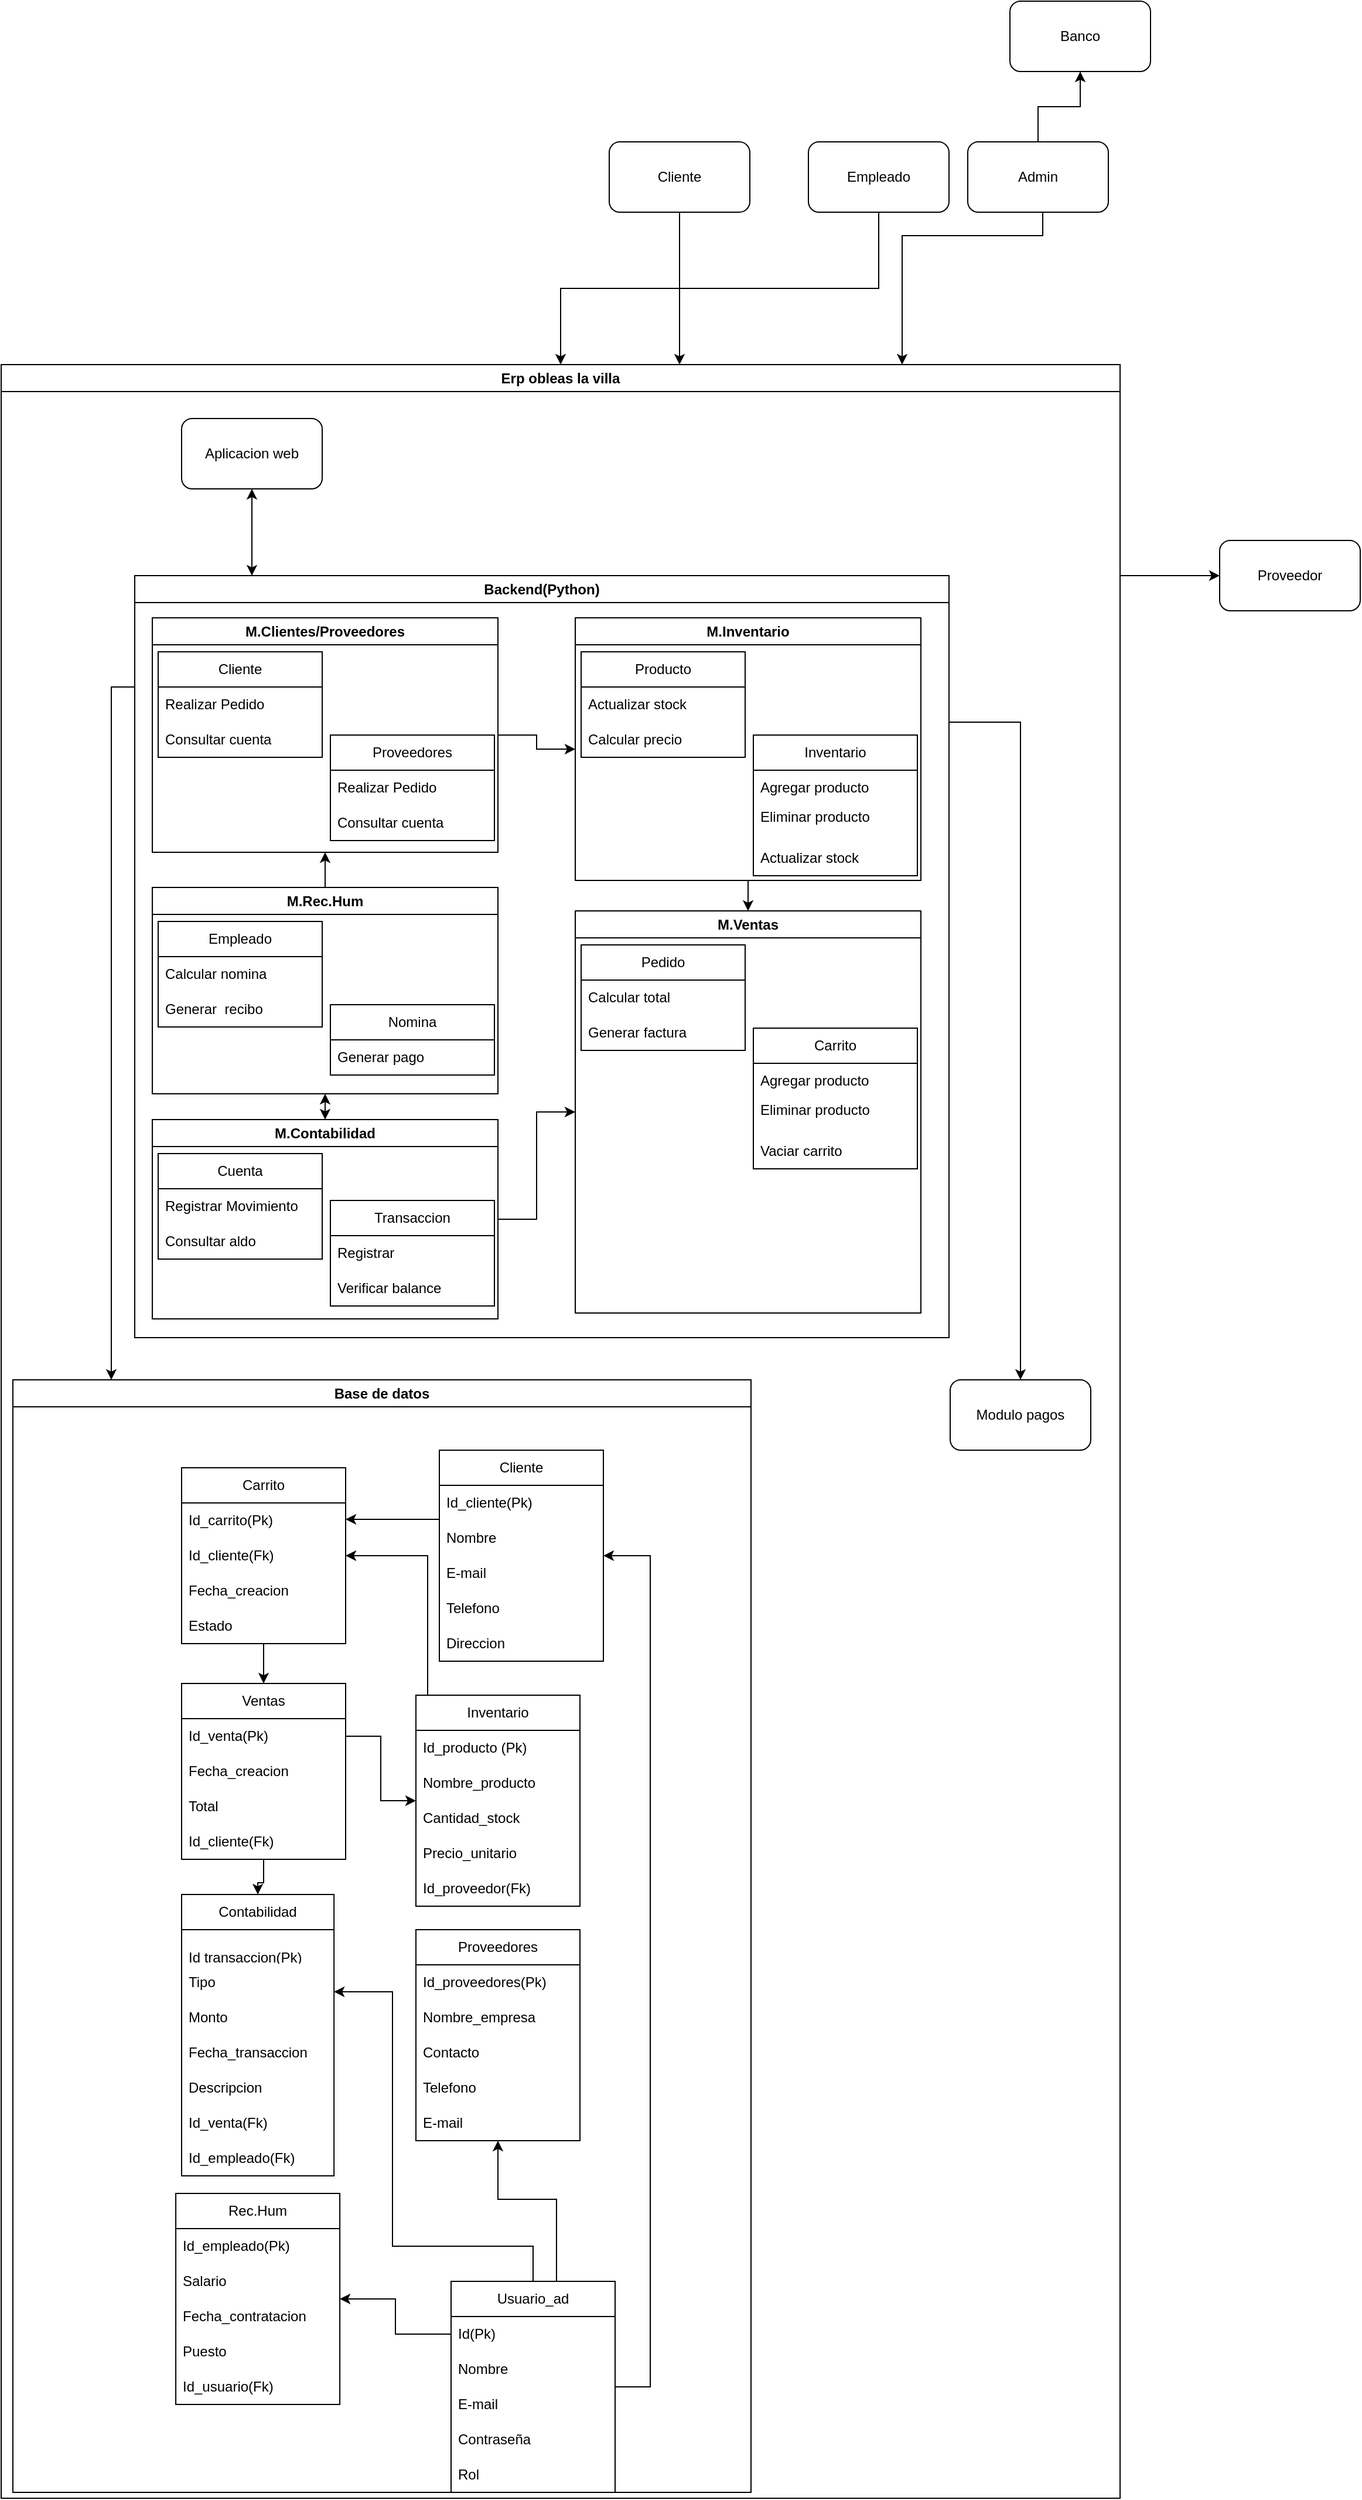 <mxfile version="26.0.9">
  <diagram name="Página-1" id="MR_P7u-ConASOP8k5yEv">
    <mxGraphModel dx="712" dy="-349" grid="1" gridSize="10" guides="1" tooltips="1" connect="1" arrows="1" fold="1" page="1" pageScale="1" pageWidth="827" pageHeight="1169" math="0" shadow="0">
      <root>
        <mxCell id="0" />
        <mxCell id="1" parent="0" />
        <mxCell id="XATtBLkOOQJ8RwN_GcQq-1" style="edgeStyle=orthogonalEdgeStyle;rounded=0;orthogonalLoop=1;jettySize=auto;html=1;entryX=0.5;entryY=1;entryDx=0;entryDy=0;" parent="1" source="XATtBLkOOQJ8RwN_GcQq-3" target="XATtBLkOOQJ8RwN_GcQq-9" edge="1">
          <mxGeometry relative="1" as="geometry" />
        </mxCell>
        <mxCell id="XATtBLkOOQJ8RwN_GcQq-2" style="edgeStyle=orthogonalEdgeStyle;rounded=0;orthogonalLoop=1;jettySize=auto;html=1;" parent="1" source="XATtBLkOOQJ8RwN_GcQq-3" target="XATtBLkOOQJ8RwN_GcQq-11" edge="1">
          <mxGeometry relative="1" as="geometry">
            <Array as="points">
              <mxPoint x="1269" y="1590" />
              <mxPoint x="1149" y="1590" />
            </Array>
          </mxGeometry>
        </mxCell>
        <mxCell id="XATtBLkOOQJ8RwN_GcQq-3" value="Admin" style="whiteSpace=wrap;html=1;rounded=1;" parent="1" vertex="1">
          <mxGeometry x="1205" y="1510" width="120" height="60" as="geometry" />
        </mxCell>
        <mxCell id="XATtBLkOOQJ8RwN_GcQq-4" style="edgeStyle=orthogonalEdgeStyle;rounded=0;orthogonalLoop=1;jettySize=auto;html=1;" parent="1" source="XATtBLkOOQJ8RwN_GcQq-5" target="XATtBLkOOQJ8RwN_GcQq-11" edge="1">
          <mxGeometry relative="1" as="geometry" />
        </mxCell>
        <mxCell id="XATtBLkOOQJ8RwN_GcQq-5" value="Empleado" style="whiteSpace=wrap;html=1;rounded=1;" parent="1" vertex="1">
          <mxGeometry x="1069" y="1510" width="120" height="60" as="geometry" />
        </mxCell>
        <mxCell id="XATtBLkOOQJ8RwN_GcQq-6" style="edgeStyle=orthogonalEdgeStyle;rounded=0;orthogonalLoop=1;jettySize=auto;html=1;" parent="1" source="XATtBLkOOQJ8RwN_GcQq-7" target="XATtBLkOOQJ8RwN_GcQq-11" edge="1">
          <mxGeometry relative="1" as="geometry">
            <Array as="points">
              <mxPoint x="959" y="1630" />
              <mxPoint x="959" y="1630" />
            </Array>
          </mxGeometry>
        </mxCell>
        <mxCell id="XATtBLkOOQJ8RwN_GcQq-7" value="Cliente" style="rounded=1;whiteSpace=wrap;html=1;" parent="1" vertex="1">
          <mxGeometry x="899" y="1510" width="120" height="60" as="geometry" />
        </mxCell>
        <mxCell id="XATtBLkOOQJ8RwN_GcQq-8" value="Proveedor" style="rounded=1;whiteSpace=wrap;html=1;" parent="1" vertex="1">
          <mxGeometry x="1420" y="1850" width="120" height="60" as="geometry" />
        </mxCell>
        <mxCell id="XATtBLkOOQJ8RwN_GcQq-9" value="Banco" style="rounded=1;whiteSpace=wrap;html=1;" parent="1" vertex="1">
          <mxGeometry x="1241" y="1390" width="120" height="60" as="geometry" />
        </mxCell>
        <mxCell id="XATtBLkOOQJ8RwN_GcQq-10" style="edgeStyle=orthogonalEdgeStyle;rounded=0;orthogonalLoop=1;jettySize=auto;html=1;" parent="1" source="XATtBLkOOQJ8RwN_GcQq-11" target="XATtBLkOOQJ8RwN_GcQq-8" edge="1">
          <mxGeometry relative="1" as="geometry">
            <Array as="points">
              <mxPoint x="1385" y="1880" />
            </Array>
          </mxGeometry>
        </mxCell>
        <mxCell id="XATtBLkOOQJ8RwN_GcQq-11" value="Erp obleas la villa" style="swimlane;whiteSpace=wrap;html=1;" parent="1" vertex="1">
          <mxGeometry x="380" y="1700" width="955" height="1820" as="geometry" />
        </mxCell>
        <mxCell id="XATtBLkOOQJ8RwN_GcQq-12" value="Aplicacion web" style="rounded=1;whiteSpace=wrap;html=1;" parent="XATtBLkOOQJ8RwN_GcQq-11" vertex="1">
          <mxGeometry x="154" y="46" width="120" height="60" as="geometry" />
        </mxCell>
        <mxCell id="XATtBLkOOQJ8RwN_GcQq-13" style="edgeStyle=orthogonalEdgeStyle;rounded=0;orthogonalLoop=1;jettySize=auto;html=1;" parent="XATtBLkOOQJ8RwN_GcQq-11" source="XATtBLkOOQJ8RwN_GcQq-19" target="XATtBLkOOQJ8RwN_GcQq-31" edge="1">
          <mxGeometry relative="1" as="geometry">
            <Array as="points">
              <mxPoint x="94" y="275" />
            </Array>
            <mxPoint x="184" y="240" as="sourcePoint" />
            <mxPoint x="94" y="466" as="targetPoint" />
          </mxGeometry>
        </mxCell>
        <mxCell id="XATtBLkOOQJ8RwN_GcQq-14" style="edgeStyle=orthogonalEdgeStyle;rounded=0;orthogonalLoop=1;jettySize=auto;html=1;" parent="XATtBLkOOQJ8RwN_GcQq-11" source="XATtBLkOOQJ8RwN_GcQq-19" target="XATtBLkOOQJ8RwN_GcQq-17" edge="1">
          <mxGeometry relative="1" as="geometry">
            <Array as="points">
              <mxPoint x="870" y="305" />
            </Array>
            <mxPoint x="244" y="240" as="sourcePoint" />
          </mxGeometry>
        </mxCell>
        <mxCell id="XATtBLkOOQJ8RwN_GcQq-17" value="Modulo pagos" style="rounded=1;whiteSpace=wrap;html=1;" parent="XATtBLkOOQJ8RwN_GcQq-11" vertex="1">
          <mxGeometry x="810" y="866" width="120" height="60" as="geometry" />
        </mxCell>
        <mxCell id="XATtBLkOOQJ8RwN_GcQq-18" value="" style="endArrow=classic;startArrow=classic;html=1;rounded=0;" parent="XATtBLkOOQJ8RwN_GcQq-11" target="XATtBLkOOQJ8RwN_GcQq-12" edge="1">
          <mxGeometry width="50" height="50" relative="1" as="geometry">
            <mxPoint x="214" y="180" as="sourcePoint" />
            <mxPoint x="134" y="150" as="targetPoint" />
          </mxGeometry>
        </mxCell>
        <mxCell id="XATtBLkOOQJ8RwN_GcQq-19" value="Backend(Python)" style="swimlane;whiteSpace=wrap;html=1;" parent="XATtBLkOOQJ8RwN_GcQq-11" vertex="1">
          <mxGeometry x="114" y="180" width="695" height="650" as="geometry" />
        </mxCell>
        <mxCell id="XATtBLkOOQJ8RwN_GcQq-25" style="edgeStyle=orthogonalEdgeStyle;rounded=0;orthogonalLoop=1;jettySize=auto;html=1;" parent="XATtBLkOOQJ8RwN_GcQq-19" source="dtPpRV4Jnt0ozPOiWmLM-10" target="dtPpRV4Jnt0ozPOiWmLM-18" edge="1">
          <mxGeometry relative="1" as="geometry">
            <mxPoint x="595" y="366" as="targetPoint" />
            <mxPoint x="595" y="96.0" as="sourcePoint" />
          </mxGeometry>
        </mxCell>
        <mxCell id="XATtBLkOOQJ8RwN_GcQq-28" style="edgeStyle=orthogonalEdgeStyle;rounded=0;orthogonalLoop=1;jettySize=auto;html=1;" parent="XATtBLkOOQJ8RwN_GcQq-19" source="dtPpRV4Jnt0ozPOiWmLM-2" target="dtPpRV4Jnt0ozPOiWmLM-10" edge="1">
          <mxGeometry relative="1" as="geometry">
            <mxPoint x="165" y="66" as="sourcePoint" />
            <mxPoint x="535" y="66.0" as="targetPoint" />
            <Array as="points" />
          </mxGeometry>
        </mxCell>
        <mxCell id="XATtBLkOOQJ8RwN_GcQq-27" style="edgeStyle=orthogonalEdgeStyle;rounded=0;orthogonalLoop=1;jettySize=auto;html=1;" parent="XATtBLkOOQJ8RwN_GcQq-19" source="dtPpRV4Jnt0ozPOiWmLM-34" target="dtPpRV4Jnt0ozPOiWmLM-18" edge="1">
          <mxGeometry relative="1" as="geometry">
            <Array as="points" />
            <mxPoint x="201" y="496" as="sourcePoint" />
            <mxPoint x="535" y="396" as="targetPoint" />
          </mxGeometry>
        </mxCell>
        <mxCell id="XATtBLkOOQJ8RwN_GcQq-29" value="" style="endArrow=classic;html=1;rounded=0;" parent="XATtBLkOOQJ8RwN_GcQq-19" source="dtPpRV4Jnt0ozPOiWmLM-26" target="dtPpRV4Jnt0ozPOiWmLM-2" edge="1">
          <mxGeometry width="50" height="50" relative="1" as="geometry">
            <mxPoint x="45" y="396" as="sourcePoint" />
            <mxPoint x="185" y="56" as="targetPoint" />
          </mxGeometry>
        </mxCell>
        <mxCell id="XATtBLkOOQJ8RwN_GcQq-30" value="" style="endArrow=classic;startArrow=classic;html=1;rounded=0;" parent="XATtBLkOOQJ8RwN_GcQq-19" source="dtPpRV4Jnt0ozPOiWmLM-26" target="dtPpRV4Jnt0ozPOiWmLM-34" edge="1">
          <mxGeometry width="50" height="50" relative="1" as="geometry">
            <mxPoint x="105" y="396" as="sourcePoint" />
            <mxPoint x="163.305" y="478" as="targetPoint" />
          </mxGeometry>
        </mxCell>
        <mxCell id="dtPpRV4Jnt0ozPOiWmLM-2" value="M.Clientes/Proveedores" style="swimlane;whiteSpace=wrap;html=1;" parent="XATtBLkOOQJ8RwN_GcQq-19" vertex="1">
          <mxGeometry x="15" y="36" width="295" height="200" as="geometry" />
        </mxCell>
        <mxCell id="dtPpRV4Jnt0ozPOiWmLM-3" value="Cliente" style="swimlane;fontStyle=0;childLayout=stackLayout;horizontal=1;startSize=30;horizontalStack=0;resizeParent=1;resizeParentMax=0;resizeLast=0;collapsible=1;marginBottom=0;whiteSpace=wrap;html=1;" parent="dtPpRV4Jnt0ozPOiWmLM-2" vertex="1">
          <mxGeometry x="5" y="29" width="140" height="90" as="geometry" />
        </mxCell>
        <mxCell id="dtPpRV4Jnt0ozPOiWmLM-5" value="Realizar Pedido" style="text;strokeColor=none;fillColor=none;align=left;verticalAlign=middle;spacingLeft=4;spacingRight=4;overflow=hidden;points=[[0,0.5],[1,0.5]];portConstraint=eastwest;rotatable=0;whiteSpace=wrap;html=1;" parent="dtPpRV4Jnt0ozPOiWmLM-3" vertex="1">
          <mxGeometry y="30" width="140" height="30" as="geometry" />
        </mxCell>
        <mxCell id="dtPpRV4Jnt0ozPOiWmLM-6" value="Consultar cuenta" style="text;strokeColor=none;fillColor=none;align=left;verticalAlign=middle;spacingLeft=4;spacingRight=4;overflow=hidden;points=[[0,0.5],[1,0.5]];portConstraint=eastwest;rotatable=0;whiteSpace=wrap;html=1;" parent="dtPpRV4Jnt0ozPOiWmLM-3" vertex="1">
          <mxGeometry y="60" width="140" height="30" as="geometry" />
        </mxCell>
        <mxCell id="dtPpRV4Jnt0ozPOiWmLM-7" value="Proveedores" style="swimlane;fontStyle=0;childLayout=stackLayout;horizontal=1;startSize=30;horizontalStack=0;resizeParent=1;resizeParentMax=0;resizeLast=0;collapsible=1;marginBottom=0;whiteSpace=wrap;html=1;" parent="dtPpRV4Jnt0ozPOiWmLM-2" vertex="1">
          <mxGeometry x="152" y="100" width="140" height="90" as="geometry" />
        </mxCell>
        <mxCell id="dtPpRV4Jnt0ozPOiWmLM-8" value="Realizar Pedido" style="text;strokeColor=none;fillColor=none;align=left;verticalAlign=middle;spacingLeft=4;spacingRight=4;overflow=hidden;points=[[0,0.5],[1,0.5]];portConstraint=eastwest;rotatable=0;whiteSpace=wrap;html=1;" parent="dtPpRV4Jnt0ozPOiWmLM-7" vertex="1">
          <mxGeometry y="30" width="140" height="30" as="geometry" />
        </mxCell>
        <mxCell id="dtPpRV4Jnt0ozPOiWmLM-9" value="Consultar cuenta" style="text;strokeColor=none;fillColor=none;align=left;verticalAlign=middle;spacingLeft=4;spacingRight=4;overflow=hidden;points=[[0,0.5],[1,0.5]];portConstraint=eastwest;rotatable=0;whiteSpace=wrap;html=1;" parent="dtPpRV4Jnt0ozPOiWmLM-7" vertex="1">
          <mxGeometry y="60" width="140" height="30" as="geometry" />
        </mxCell>
        <mxCell id="dtPpRV4Jnt0ozPOiWmLM-10" value="M.Inventario" style="swimlane;whiteSpace=wrap;html=1;" parent="XATtBLkOOQJ8RwN_GcQq-19" vertex="1">
          <mxGeometry x="376" y="36" width="295" height="224" as="geometry" />
        </mxCell>
        <mxCell id="dtPpRV4Jnt0ozPOiWmLM-11" value="Producto" style="swimlane;fontStyle=0;childLayout=stackLayout;horizontal=1;startSize=30;horizontalStack=0;resizeParent=1;resizeParentMax=0;resizeLast=0;collapsible=1;marginBottom=0;whiteSpace=wrap;html=1;" parent="dtPpRV4Jnt0ozPOiWmLM-10" vertex="1">
          <mxGeometry x="5" y="29" width="140" height="90" as="geometry" />
        </mxCell>
        <mxCell id="dtPpRV4Jnt0ozPOiWmLM-12" value="Actualizar stock" style="text;strokeColor=none;fillColor=none;align=left;verticalAlign=middle;spacingLeft=4;spacingRight=4;overflow=hidden;points=[[0,0.5],[1,0.5]];portConstraint=eastwest;rotatable=0;whiteSpace=wrap;html=1;" parent="dtPpRV4Jnt0ozPOiWmLM-11" vertex="1">
          <mxGeometry y="30" width="140" height="30" as="geometry" />
        </mxCell>
        <mxCell id="dtPpRV4Jnt0ozPOiWmLM-13" value="Calcular precio" style="text;strokeColor=none;fillColor=none;align=left;verticalAlign=middle;spacingLeft=4;spacingRight=4;overflow=hidden;points=[[0,0.5],[1,0.5]];portConstraint=eastwest;rotatable=0;whiteSpace=wrap;html=1;" parent="dtPpRV4Jnt0ozPOiWmLM-11" vertex="1">
          <mxGeometry y="60" width="140" height="30" as="geometry" />
        </mxCell>
        <mxCell id="dtPpRV4Jnt0ozPOiWmLM-14" value="Inventario" style="swimlane;fontStyle=0;childLayout=stackLayout;horizontal=1;startSize=30;horizontalStack=0;resizeParent=1;resizeParentMax=0;resizeLast=0;collapsible=1;marginBottom=0;whiteSpace=wrap;html=1;" parent="dtPpRV4Jnt0ozPOiWmLM-10" vertex="1">
          <mxGeometry x="152" y="100" width="140" height="120" as="geometry" />
        </mxCell>
        <mxCell id="dtPpRV4Jnt0ozPOiWmLM-15" value="Agregar producto" style="text;strokeColor=none;fillColor=none;align=left;verticalAlign=middle;spacingLeft=4;spacingRight=4;overflow=hidden;points=[[0,0.5],[1,0.5]];portConstraint=eastwest;rotatable=0;whiteSpace=wrap;html=1;" parent="dtPpRV4Jnt0ozPOiWmLM-14" vertex="1">
          <mxGeometry y="30" width="140" height="30" as="geometry" />
        </mxCell>
        <mxCell id="dtPpRV4Jnt0ozPOiWmLM-16" value="Eliminar producto&lt;div&gt;&lt;br&gt;&lt;/div&gt;" style="text;strokeColor=none;fillColor=none;align=left;verticalAlign=middle;spacingLeft=4;spacingRight=4;overflow=hidden;points=[[0,0.5],[1,0.5]];portConstraint=eastwest;rotatable=0;whiteSpace=wrap;html=1;" parent="dtPpRV4Jnt0ozPOiWmLM-14" vertex="1">
          <mxGeometry y="60" width="140" height="30" as="geometry" />
        </mxCell>
        <mxCell id="dtPpRV4Jnt0ozPOiWmLM-17" value="&lt;div&gt;Actualizar stock&lt;/div&gt;" style="text;strokeColor=none;fillColor=none;align=left;verticalAlign=middle;spacingLeft=4;spacingRight=4;overflow=hidden;points=[[0,0.5],[1,0.5]];portConstraint=eastwest;rotatable=0;whiteSpace=wrap;html=1;" parent="dtPpRV4Jnt0ozPOiWmLM-14" vertex="1">
          <mxGeometry y="90" width="140" height="30" as="geometry" />
        </mxCell>
        <mxCell id="dtPpRV4Jnt0ozPOiWmLM-18" value="M.Ventas" style="swimlane;whiteSpace=wrap;html=1;" parent="XATtBLkOOQJ8RwN_GcQq-19" vertex="1">
          <mxGeometry x="376" y="286" width="295" height="343" as="geometry" />
        </mxCell>
        <mxCell id="dtPpRV4Jnt0ozPOiWmLM-19" value="Pedido" style="swimlane;fontStyle=0;childLayout=stackLayout;horizontal=1;startSize=30;horizontalStack=0;resizeParent=1;resizeParentMax=0;resizeLast=0;collapsible=1;marginBottom=0;whiteSpace=wrap;html=1;" parent="dtPpRV4Jnt0ozPOiWmLM-18" vertex="1">
          <mxGeometry x="5" y="29" width="140" height="90" as="geometry" />
        </mxCell>
        <mxCell id="dtPpRV4Jnt0ozPOiWmLM-20" value="Calcular total" style="text;strokeColor=none;fillColor=none;align=left;verticalAlign=middle;spacingLeft=4;spacingRight=4;overflow=hidden;points=[[0,0.5],[1,0.5]];portConstraint=eastwest;rotatable=0;whiteSpace=wrap;html=1;" parent="dtPpRV4Jnt0ozPOiWmLM-19" vertex="1">
          <mxGeometry y="30" width="140" height="30" as="geometry" />
        </mxCell>
        <mxCell id="dtPpRV4Jnt0ozPOiWmLM-21" value="Generar factura" style="text;strokeColor=none;fillColor=none;align=left;verticalAlign=middle;spacingLeft=4;spacingRight=4;overflow=hidden;points=[[0,0.5],[1,0.5]];portConstraint=eastwest;rotatable=0;whiteSpace=wrap;html=1;" parent="dtPpRV4Jnt0ozPOiWmLM-19" vertex="1">
          <mxGeometry y="60" width="140" height="30" as="geometry" />
        </mxCell>
        <mxCell id="dtPpRV4Jnt0ozPOiWmLM-22" value="Carrito" style="swimlane;fontStyle=0;childLayout=stackLayout;horizontal=1;startSize=30;horizontalStack=0;resizeParent=1;resizeParentMax=0;resizeLast=0;collapsible=1;marginBottom=0;whiteSpace=wrap;html=1;" parent="dtPpRV4Jnt0ozPOiWmLM-18" vertex="1">
          <mxGeometry x="152" y="100" width="140" height="120" as="geometry" />
        </mxCell>
        <mxCell id="dtPpRV4Jnt0ozPOiWmLM-23" value="Agregar producto" style="text;strokeColor=none;fillColor=none;align=left;verticalAlign=middle;spacingLeft=4;spacingRight=4;overflow=hidden;points=[[0,0.5],[1,0.5]];portConstraint=eastwest;rotatable=0;whiteSpace=wrap;html=1;" parent="dtPpRV4Jnt0ozPOiWmLM-22" vertex="1">
          <mxGeometry y="30" width="140" height="30" as="geometry" />
        </mxCell>
        <mxCell id="dtPpRV4Jnt0ozPOiWmLM-24" value="Eliminar producto&lt;div&gt;&lt;br&gt;&lt;/div&gt;" style="text;strokeColor=none;fillColor=none;align=left;verticalAlign=middle;spacingLeft=4;spacingRight=4;overflow=hidden;points=[[0,0.5],[1,0.5]];portConstraint=eastwest;rotatable=0;whiteSpace=wrap;html=1;" parent="dtPpRV4Jnt0ozPOiWmLM-22" vertex="1">
          <mxGeometry y="60" width="140" height="30" as="geometry" />
        </mxCell>
        <mxCell id="dtPpRV4Jnt0ozPOiWmLM-25" value="Vaciar carrito" style="text;strokeColor=none;fillColor=none;align=left;verticalAlign=middle;spacingLeft=4;spacingRight=4;overflow=hidden;points=[[0,0.5],[1,0.5]];portConstraint=eastwest;rotatable=0;whiteSpace=wrap;html=1;" parent="dtPpRV4Jnt0ozPOiWmLM-22" vertex="1">
          <mxGeometry y="90" width="140" height="30" as="geometry" />
        </mxCell>
        <mxCell id="dtPpRV4Jnt0ozPOiWmLM-26" value="M.Rec.Hum" style="swimlane;whiteSpace=wrap;html=1;" parent="XATtBLkOOQJ8RwN_GcQq-19" vertex="1">
          <mxGeometry x="15" y="266" width="295" height="176" as="geometry" />
        </mxCell>
        <mxCell id="dtPpRV4Jnt0ozPOiWmLM-27" value="Empleado" style="swimlane;fontStyle=0;childLayout=stackLayout;horizontal=1;startSize=30;horizontalStack=0;resizeParent=1;resizeParentMax=0;resizeLast=0;collapsible=1;marginBottom=0;whiteSpace=wrap;html=1;" parent="dtPpRV4Jnt0ozPOiWmLM-26" vertex="1">
          <mxGeometry x="5" y="29" width="140" height="90" as="geometry" />
        </mxCell>
        <mxCell id="dtPpRV4Jnt0ozPOiWmLM-28" value="Calcular nomina" style="text;strokeColor=none;fillColor=none;align=left;verticalAlign=middle;spacingLeft=4;spacingRight=4;overflow=hidden;points=[[0,0.5],[1,0.5]];portConstraint=eastwest;rotatable=0;whiteSpace=wrap;html=1;" parent="dtPpRV4Jnt0ozPOiWmLM-27" vertex="1">
          <mxGeometry y="30" width="140" height="30" as="geometry" />
        </mxCell>
        <mxCell id="dtPpRV4Jnt0ozPOiWmLM-29" value="Generar&amp;nbsp; recibo" style="text;strokeColor=none;fillColor=none;align=left;verticalAlign=middle;spacingLeft=4;spacingRight=4;overflow=hidden;points=[[0,0.5],[1,0.5]];portConstraint=eastwest;rotatable=0;whiteSpace=wrap;html=1;" parent="dtPpRV4Jnt0ozPOiWmLM-27" vertex="1">
          <mxGeometry y="60" width="140" height="30" as="geometry" />
        </mxCell>
        <mxCell id="dtPpRV4Jnt0ozPOiWmLM-30" value="Nomina" style="swimlane;fontStyle=0;childLayout=stackLayout;horizontal=1;startSize=30;horizontalStack=0;resizeParent=1;resizeParentMax=0;resizeLast=0;collapsible=1;marginBottom=0;whiteSpace=wrap;html=1;" parent="dtPpRV4Jnt0ozPOiWmLM-26" vertex="1">
          <mxGeometry x="152" y="100" width="140" height="60" as="geometry" />
        </mxCell>
        <mxCell id="dtPpRV4Jnt0ozPOiWmLM-31" value="Generar pago" style="text;strokeColor=none;fillColor=none;align=left;verticalAlign=middle;spacingLeft=4;spacingRight=4;overflow=hidden;points=[[0,0.5],[1,0.5]];portConstraint=eastwest;rotatable=0;whiteSpace=wrap;html=1;" parent="dtPpRV4Jnt0ozPOiWmLM-30" vertex="1">
          <mxGeometry y="30" width="140" height="30" as="geometry" />
        </mxCell>
        <mxCell id="dtPpRV4Jnt0ozPOiWmLM-34" value="M.Contabilidad" style="swimlane;whiteSpace=wrap;html=1;" parent="XATtBLkOOQJ8RwN_GcQq-19" vertex="1">
          <mxGeometry x="15" y="464" width="295" height="170" as="geometry" />
        </mxCell>
        <mxCell id="dtPpRV4Jnt0ozPOiWmLM-35" value="Cuenta" style="swimlane;fontStyle=0;childLayout=stackLayout;horizontal=1;startSize=30;horizontalStack=0;resizeParent=1;resizeParentMax=0;resizeLast=0;collapsible=1;marginBottom=0;whiteSpace=wrap;html=1;" parent="dtPpRV4Jnt0ozPOiWmLM-34" vertex="1">
          <mxGeometry x="5" y="29" width="140" height="90" as="geometry" />
        </mxCell>
        <mxCell id="dtPpRV4Jnt0ozPOiWmLM-36" value="Registrar Movimiento" style="text;strokeColor=none;fillColor=none;align=left;verticalAlign=middle;spacingLeft=4;spacingRight=4;overflow=hidden;points=[[0,0.5],[1,0.5]];portConstraint=eastwest;rotatable=0;whiteSpace=wrap;html=1;" parent="dtPpRV4Jnt0ozPOiWmLM-35" vertex="1">
          <mxGeometry y="30" width="140" height="30" as="geometry" />
        </mxCell>
        <mxCell id="dtPpRV4Jnt0ozPOiWmLM-37" value="Consultar aldo" style="text;strokeColor=none;fillColor=none;align=left;verticalAlign=middle;spacingLeft=4;spacingRight=4;overflow=hidden;points=[[0,0.5],[1,0.5]];portConstraint=eastwest;rotatable=0;whiteSpace=wrap;html=1;" parent="dtPpRV4Jnt0ozPOiWmLM-35" vertex="1">
          <mxGeometry y="60" width="140" height="30" as="geometry" />
        </mxCell>
        <mxCell id="dtPpRV4Jnt0ozPOiWmLM-38" value="Transaccion" style="swimlane;fontStyle=0;childLayout=stackLayout;horizontal=1;startSize=30;horizontalStack=0;resizeParent=1;resizeParentMax=0;resizeLast=0;collapsible=1;marginBottom=0;whiteSpace=wrap;html=1;" parent="dtPpRV4Jnt0ozPOiWmLM-34" vertex="1">
          <mxGeometry x="152" y="69" width="140" height="90" as="geometry" />
        </mxCell>
        <mxCell id="dtPpRV4Jnt0ozPOiWmLM-39" value="Registrar" style="text;strokeColor=none;fillColor=none;align=left;verticalAlign=middle;spacingLeft=4;spacingRight=4;overflow=hidden;points=[[0,0.5],[1,0.5]];portConstraint=eastwest;rotatable=0;whiteSpace=wrap;html=1;" parent="dtPpRV4Jnt0ozPOiWmLM-38" vertex="1">
          <mxGeometry y="30" width="140" height="30" as="geometry" />
        </mxCell>
        <mxCell id="dtPpRV4Jnt0ozPOiWmLM-40" value="&lt;div&gt;Verificar balance&lt;/div&gt;" style="text;strokeColor=none;fillColor=none;align=left;verticalAlign=middle;spacingLeft=4;spacingRight=4;overflow=hidden;points=[[0,0.5],[1,0.5]];portConstraint=eastwest;rotatable=0;whiteSpace=wrap;html=1;" parent="dtPpRV4Jnt0ozPOiWmLM-38" vertex="1">
          <mxGeometry y="60" width="140" height="30" as="geometry" />
        </mxCell>
        <mxCell id="XATtBLkOOQJ8RwN_GcQq-31" value="Base de datos" style="swimlane;whiteSpace=wrap;html=1;" parent="XATtBLkOOQJ8RwN_GcQq-11" vertex="1">
          <mxGeometry x="10" y="866" width="630" height="949" as="geometry" />
        </mxCell>
        <mxCell id="dtPpRV4Jnt0ozPOiWmLM-100" style="edgeStyle=orthogonalEdgeStyle;rounded=0;orthogonalLoop=1;jettySize=auto;html=1;" parent="XATtBLkOOQJ8RwN_GcQq-31" source="dtPpRV4Jnt0ozPOiWmLM-101" target="dtPpRV4Jnt0ozPOiWmLM-114" edge="1">
          <mxGeometry relative="1" as="geometry" />
        </mxCell>
        <mxCell id="dtPpRV4Jnt0ozPOiWmLM-101" value="Carrito" style="swimlane;fontStyle=0;childLayout=stackLayout;horizontal=1;startSize=30;horizontalStack=0;resizeParent=1;resizeParentMax=0;resizeLast=0;collapsible=1;marginBottom=0;whiteSpace=wrap;html=1;" parent="XATtBLkOOQJ8RwN_GcQq-31" vertex="1">
          <mxGeometry x="144" y="75" width="140" height="150" as="geometry" />
        </mxCell>
        <mxCell id="dtPpRV4Jnt0ozPOiWmLM-102" value="Id_carrito(Pk)" style="text;strokeColor=none;fillColor=none;align=left;verticalAlign=middle;spacingLeft=4;spacingRight=4;overflow=hidden;points=[[0,0.5],[1,0.5]];portConstraint=eastwest;rotatable=0;whiteSpace=wrap;html=1;" parent="dtPpRV4Jnt0ozPOiWmLM-101" vertex="1">
          <mxGeometry y="30" width="140" height="30" as="geometry" />
        </mxCell>
        <mxCell id="dtPpRV4Jnt0ozPOiWmLM-103" value="Id_cliente(Fk)" style="text;strokeColor=none;fillColor=none;align=left;verticalAlign=middle;spacingLeft=4;spacingRight=4;overflow=hidden;points=[[0,0.5],[1,0.5]];portConstraint=eastwest;rotatable=0;whiteSpace=wrap;html=1;" parent="dtPpRV4Jnt0ozPOiWmLM-101" vertex="1">
          <mxGeometry y="60" width="140" height="30" as="geometry" />
        </mxCell>
        <mxCell id="dtPpRV4Jnt0ozPOiWmLM-104" value="Fecha_creacion" style="text;strokeColor=none;fillColor=none;align=left;verticalAlign=middle;spacingLeft=4;spacingRight=4;overflow=hidden;points=[[0,0.5],[1,0.5]];portConstraint=eastwest;rotatable=0;whiteSpace=wrap;html=1;" parent="dtPpRV4Jnt0ozPOiWmLM-101" vertex="1">
          <mxGeometry y="90" width="140" height="30" as="geometry" />
        </mxCell>
        <mxCell id="dtPpRV4Jnt0ozPOiWmLM-105" value="Estado" style="text;strokeColor=none;fillColor=none;align=left;verticalAlign=middle;spacingLeft=4;spacingRight=4;overflow=hidden;points=[[0,0.5],[1,0.5]];portConstraint=eastwest;rotatable=0;whiteSpace=wrap;html=1;" parent="dtPpRV4Jnt0ozPOiWmLM-101" vertex="1">
          <mxGeometry y="120" width="140" height="30" as="geometry" />
        </mxCell>
        <mxCell id="dtPpRV4Jnt0ozPOiWmLM-106" style="edgeStyle=orthogonalEdgeStyle;rounded=0;orthogonalLoop=1;jettySize=auto;html=1;" parent="XATtBLkOOQJ8RwN_GcQq-31" source="dtPpRV4Jnt0ozPOiWmLM-107" target="dtPpRV4Jnt0ozPOiWmLM-101" edge="1">
          <mxGeometry relative="1" as="geometry">
            <Array as="points">
              <mxPoint x="324" y="119" />
              <mxPoint x="324" y="119" />
            </Array>
          </mxGeometry>
        </mxCell>
        <mxCell id="dtPpRV4Jnt0ozPOiWmLM-107" value="Cliente" style="swimlane;fontStyle=0;childLayout=stackLayout;horizontal=1;startSize=30;horizontalStack=0;resizeParent=1;resizeParentMax=0;resizeLast=0;collapsible=1;marginBottom=0;whiteSpace=wrap;html=1;" parent="XATtBLkOOQJ8RwN_GcQq-31" vertex="1">
          <mxGeometry x="364" y="60" width="140" height="180" as="geometry" />
        </mxCell>
        <mxCell id="dtPpRV4Jnt0ozPOiWmLM-108" value="Id_cliente(Pk)" style="text;strokeColor=none;fillColor=none;align=left;verticalAlign=middle;spacingLeft=4;spacingRight=4;overflow=hidden;points=[[0,0.5],[1,0.5]];portConstraint=eastwest;rotatable=0;whiteSpace=wrap;html=1;" parent="dtPpRV4Jnt0ozPOiWmLM-107" vertex="1">
          <mxGeometry y="30" width="140" height="30" as="geometry" />
        </mxCell>
        <mxCell id="dtPpRV4Jnt0ozPOiWmLM-109" value="Nombre" style="text;strokeColor=none;fillColor=none;align=left;verticalAlign=middle;spacingLeft=4;spacingRight=4;overflow=hidden;points=[[0,0.5],[1,0.5]];portConstraint=eastwest;rotatable=0;whiteSpace=wrap;html=1;" parent="dtPpRV4Jnt0ozPOiWmLM-107" vertex="1">
          <mxGeometry y="60" width="140" height="30" as="geometry" />
        </mxCell>
        <mxCell id="dtPpRV4Jnt0ozPOiWmLM-110" value="E-mail" style="text;strokeColor=none;fillColor=none;align=left;verticalAlign=middle;spacingLeft=4;spacingRight=4;overflow=hidden;points=[[0,0.5],[1,0.5]];portConstraint=eastwest;rotatable=0;whiteSpace=wrap;html=1;" parent="dtPpRV4Jnt0ozPOiWmLM-107" vertex="1">
          <mxGeometry y="90" width="140" height="30" as="geometry" />
        </mxCell>
        <mxCell id="dtPpRV4Jnt0ozPOiWmLM-111" value="Telefono" style="text;strokeColor=none;fillColor=none;align=left;verticalAlign=middle;spacingLeft=4;spacingRight=4;overflow=hidden;points=[[0,0.5],[1,0.5]];portConstraint=eastwest;rotatable=0;whiteSpace=wrap;html=1;" parent="dtPpRV4Jnt0ozPOiWmLM-107" vertex="1">
          <mxGeometry y="120" width="140" height="30" as="geometry" />
        </mxCell>
        <mxCell id="dtPpRV4Jnt0ozPOiWmLM-112" value="Direccion" style="text;strokeColor=none;fillColor=none;align=left;verticalAlign=middle;spacingLeft=4;spacingRight=4;overflow=hidden;points=[[0,0.5],[1,0.5]];portConstraint=eastwest;rotatable=0;whiteSpace=wrap;html=1;" parent="dtPpRV4Jnt0ozPOiWmLM-107" vertex="1">
          <mxGeometry y="150" width="140" height="30" as="geometry" />
        </mxCell>
        <mxCell id="dtPpRV4Jnt0ozPOiWmLM-113" style="edgeStyle=orthogonalEdgeStyle;rounded=0;orthogonalLoop=1;jettySize=auto;html=1;" parent="XATtBLkOOQJ8RwN_GcQq-31" source="dtPpRV4Jnt0ozPOiWmLM-114" target="dtPpRV4Jnt0ozPOiWmLM-119" edge="1">
          <mxGeometry relative="1" as="geometry" />
        </mxCell>
        <mxCell id="dtPpRV4Jnt0ozPOiWmLM-114" value="Ventas" style="swimlane;fontStyle=0;childLayout=stackLayout;horizontal=1;startSize=30;horizontalStack=0;resizeParent=1;resizeParentMax=0;resizeLast=0;collapsible=1;marginBottom=0;whiteSpace=wrap;html=1;" parent="XATtBLkOOQJ8RwN_GcQq-31" vertex="1">
          <mxGeometry x="144" y="259" width="140" height="150" as="geometry" />
        </mxCell>
        <mxCell id="dtPpRV4Jnt0ozPOiWmLM-115" value="Id_venta(Pk)" style="text;strokeColor=none;fillColor=none;align=left;verticalAlign=middle;spacingLeft=4;spacingRight=4;overflow=hidden;points=[[0,0.5],[1,0.5]];portConstraint=eastwest;rotatable=0;whiteSpace=wrap;html=1;" parent="dtPpRV4Jnt0ozPOiWmLM-114" vertex="1">
          <mxGeometry y="30" width="140" height="30" as="geometry" />
        </mxCell>
        <mxCell id="dtPpRV4Jnt0ozPOiWmLM-116" value="Fecha_creacion" style="text;strokeColor=none;fillColor=none;align=left;verticalAlign=middle;spacingLeft=4;spacingRight=4;overflow=hidden;points=[[0,0.5],[1,0.5]];portConstraint=eastwest;rotatable=0;whiteSpace=wrap;html=1;" parent="dtPpRV4Jnt0ozPOiWmLM-114" vertex="1">
          <mxGeometry y="60" width="140" height="30" as="geometry" />
        </mxCell>
        <mxCell id="dtPpRV4Jnt0ozPOiWmLM-117" value="Total" style="text;strokeColor=none;fillColor=none;align=left;verticalAlign=middle;spacingLeft=4;spacingRight=4;overflow=hidden;points=[[0,0.5],[1,0.5]];portConstraint=eastwest;rotatable=0;whiteSpace=wrap;html=1;" parent="dtPpRV4Jnt0ozPOiWmLM-114" vertex="1">
          <mxGeometry y="90" width="140" height="30" as="geometry" />
        </mxCell>
        <mxCell id="dtPpRV4Jnt0ozPOiWmLM-118" value="Id_cliente(Fk)" style="text;strokeColor=none;fillColor=none;align=left;verticalAlign=middle;spacingLeft=4;spacingRight=4;overflow=hidden;points=[[0,0.5],[1,0.5]];portConstraint=eastwest;rotatable=0;whiteSpace=wrap;html=1;" parent="dtPpRV4Jnt0ozPOiWmLM-114" vertex="1">
          <mxGeometry y="120" width="140" height="30" as="geometry" />
        </mxCell>
        <mxCell id="dtPpRV4Jnt0ozPOiWmLM-119" value="Contabilidad" style="swimlane;fontStyle=0;childLayout=stackLayout;horizontal=1;startSize=30;horizontalStack=0;resizeParent=1;resizeParentMax=0;resizeLast=0;collapsible=1;marginBottom=0;whiteSpace=wrap;html=1;" parent="XATtBLkOOQJ8RwN_GcQq-31" vertex="1">
          <mxGeometry x="144" y="439" width="130.08" height="240" as="geometry" />
        </mxCell>
        <mxCell id="dtPpRV4Jnt0ozPOiWmLM-120" value="&lt;br&gt;Id transaccion(Pk)" style="text;strokeColor=none;fillColor=none;align=left;verticalAlign=middle;spacingLeft=4;spacingRight=4;overflow=hidden;points=[[0,0.5],[1,0.5]];portConstraint=eastwest;rotatable=0;whiteSpace=wrap;html=1;" parent="dtPpRV4Jnt0ozPOiWmLM-119" vertex="1">
          <mxGeometry y="30" width="130.08" height="30" as="geometry" />
        </mxCell>
        <mxCell id="dtPpRV4Jnt0ozPOiWmLM-121" value="Tipo" style="text;strokeColor=none;fillColor=none;align=left;verticalAlign=middle;spacingLeft=4;spacingRight=4;overflow=hidden;points=[[0,0.5],[1,0.5]];portConstraint=eastwest;rotatable=0;whiteSpace=wrap;html=1;" parent="dtPpRV4Jnt0ozPOiWmLM-119" vertex="1">
          <mxGeometry y="60" width="130.08" height="30" as="geometry" />
        </mxCell>
        <mxCell id="dtPpRV4Jnt0ozPOiWmLM-122" value="Monto" style="text;strokeColor=none;fillColor=none;align=left;verticalAlign=middle;spacingLeft=4;spacingRight=4;overflow=hidden;points=[[0,0.5],[1,0.5]];portConstraint=eastwest;rotatable=0;whiteSpace=wrap;html=1;" parent="dtPpRV4Jnt0ozPOiWmLM-119" vertex="1">
          <mxGeometry y="90" width="130.08" height="30" as="geometry" />
        </mxCell>
        <mxCell id="dtPpRV4Jnt0ozPOiWmLM-123" value="Fecha_transaccion" style="text;strokeColor=none;fillColor=none;align=left;verticalAlign=middle;spacingLeft=4;spacingRight=4;overflow=hidden;points=[[0,0.5],[1,0.5]];portConstraint=eastwest;rotatable=0;whiteSpace=wrap;html=1;" parent="dtPpRV4Jnt0ozPOiWmLM-119" vertex="1">
          <mxGeometry y="120" width="130.08" height="30" as="geometry" />
        </mxCell>
        <mxCell id="dtPpRV4Jnt0ozPOiWmLM-124" value="Descripcion" style="text;strokeColor=none;fillColor=none;align=left;verticalAlign=middle;spacingLeft=4;spacingRight=4;overflow=hidden;points=[[0,0.5],[1,0.5]];portConstraint=eastwest;rotatable=0;whiteSpace=wrap;html=1;" parent="dtPpRV4Jnt0ozPOiWmLM-119" vertex="1">
          <mxGeometry y="150" width="130.08" height="30" as="geometry" />
        </mxCell>
        <mxCell id="dtPpRV4Jnt0ozPOiWmLM-125" value="Id_venta(Fk)" style="text;strokeColor=none;fillColor=none;align=left;verticalAlign=middle;spacingLeft=4;spacingRight=4;overflow=hidden;points=[[0,0.5],[1,0.5]];portConstraint=eastwest;rotatable=0;whiteSpace=wrap;html=1;" parent="dtPpRV4Jnt0ozPOiWmLM-119" vertex="1">
          <mxGeometry y="180" width="130.08" height="30" as="geometry" />
        </mxCell>
        <mxCell id="dtPpRV4Jnt0ozPOiWmLM-126" value="Id_empleado(Fk)" style="text;strokeColor=none;fillColor=none;align=left;verticalAlign=middle;spacingLeft=4;spacingRight=4;overflow=hidden;points=[[0,0.5],[1,0.5]];portConstraint=eastwest;rotatable=0;whiteSpace=wrap;html=1;" parent="dtPpRV4Jnt0ozPOiWmLM-119" vertex="1">
          <mxGeometry y="210" width="130.08" height="30" as="geometry" />
        </mxCell>
        <mxCell id="dtPpRV4Jnt0ozPOiWmLM-127" style="edgeStyle=orthogonalEdgeStyle;rounded=0;orthogonalLoop=1;jettySize=auto;html=1;" parent="XATtBLkOOQJ8RwN_GcQq-31" source="dtPpRV4Jnt0ozPOiWmLM-128" target="dtPpRV4Jnt0ozPOiWmLM-101" edge="1">
          <mxGeometry relative="1" as="geometry">
            <Array as="points">
              <mxPoint x="354" y="150" />
            </Array>
          </mxGeometry>
        </mxCell>
        <mxCell id="dtPpRV4Jnt0ozPOiWmLM-128" value="Inventario" style="swimlane;fontStyle=0;childLayout=stackLayout;horizontal=1;startSize=30;horizontalStack=0;resizeParent=1;resizeParentMax=0;resizeLast=0;collapsible=1;marginBottom=0;whiteSpace=wrap;html=1;" parent="XATtBLkOOQJ8RwN_GcQq-31" vertex="1">
          <mxGeometry x="344" y="269" width="140" height="180" as="geometry" />
        </mxCell>
        <mxCell id="dtPpRV4Jnt0ozPOiWmLM-129" value="Id_producto (Pk)" style="text;strokeColor=none;fillColor=none;align=left;verticalAlign=middle;spacingLeft=4;spacingRight=4;overflow=hidden;points=[[0,0.5],[1,0.5]];portConstraint=eastwest;rotatable=0;whiteSpace=wrap;html=1;" parent="dtPpRV4Jnt0ozPOiWmLM-128" vertex="1">
          <mxGeometry y="30" width="140" height="30" as="geometry" />
        </mxCell>
        <mxCell id="dtPpRV4Jnt0ozPOiWmLM-130" value="Nombre_producto" style="text;strokeColor=none;fillColor=none;align=left;verticalAlign=middle;spacingLeft=4;spacingRight=4;overflow=hidden;points=[[0,0.5],[1,0.5]];portConstraint=eastwest;rotatable=0;whiteSpace=wrap;html=1;" parent="dtPpRV4Jnt0ozPOiWmLM-128" vertex="1">
          <mxGeometry y="60" width="140" height="30" as="geometry" />
        </mxCell>
        <mxCell id="dtPpRV4Jnt0ozPOiWmLM-131" value="Cantidad_stock" style="text;strokeColor=none;fillColor=none;align=left;verticalAlign=middle;spacingLeft=4;spacingRight=4;overflow=hidden;points=[[0,0.5],[1,0.5]];portConstraint=eastwest;rotatable=0;whiteSpace=wrap;html=1;" parent="dtPpRV4Jnt0ozPOiWmLM-128" vertex="1">
          <mxGeometry y="90" width="140" height="30" as="geometry" />
        </mxCell>
        <mxCell id="dtPpRV4Jnt0ozPOiWmLM-132" value="Precio_unitario" style="text;strokeColor=none;fillColor=none;align=left;verticalAlign=middle;spacingLeft=4;spacingRight=4;overflow=hidden;points=[[0,0.5],[1,0.5]];portConstraint=eastwest;rotatable=0;whiteSpace=wrap;html=1;" parent="dtPpRV4Jnt0ozPOiWmLM-128" vertex="1">
          <mxGeometry y="120" width="140" height="30" as="geometry" />
        </mxCell>
        <mxCell id="dtPpRV4Jnt0ozPOiWmLM-133" value="Id_proveedor(Fk)" style="text;strokeColor=none;fillColor=none;align=left;verticalAlign=middle;spacingLeft=4;spacingRight=4;overflow=hidden;points=[[0,0.5],[1,0.5]];portConstraint=eastwest;rotatable=0;whiteSpace=wrap;html=1;" parent="dtPpRV4Jnt0ozPOiWmLM-128" vertex="1">
          <mxGeometry y="150" width="140" height="30" as="geometry" />
        </mxCell>
        <mxCell id="dtPpRV4Jnt0ozPOiWmLM-134" value="Proveedores" style="swimlane;fontStyle=0;childLayout=stackLayout;horizontal=1;startSize=30;horizontalStack=0;resizeParent=1;resizeParentMax=0;resizeLast=0;collapsible=1;marginBottom=0;whiteSpace=wrap;html=1;" parent="XATtBLkOOQJ8RwN_GcQq-31" vertex="1">
          <mxGeometry x="344" y="469" width="140" height="180" as="geometry" />
        </mxCell>
        <mxCell id="dtPpRV4Jnt0ozPOiWmLM-135" value="Id_proveedores(Pk)" style="text;strokeColor=none;fillColor=none;align=left;verticalAlign=middle;spacingLeft=4;spacingRight=4;overflow=hidden;points=[[0,0.5],[1,0.5]];portConstraint=eastwest;rotatable=0;whiteSpace=wrap;html=1;" parent="dtPpRV4Jnt0ozPOiWmLM-134" vertex="1">
          <mxGeometry y="30" width="140" height="30" as="geometry" />
        </mxCell>
        <mxCell id="dtPpRV4Jnt0ozPOiWmLM-136" value="Nombre_empresa" style="text;strokeColor=none;fillColor=none;align=left;verticalAlign=middle;spacingLeft=4;spacingRight=4;overflow=hidden;points=[[0,0.5],[1,0.5]];portConstraint=eastwest;rotatable=0;whiteSpace=wrap;html=1;" parent="dtPpRV4Jnt0ozPOiWmLM-134" vertex="1">
          <mxGeometry y="60" width="140" height="30" as="geometry" />
        </mxCell>
        <mxCell id="dtPpRV4Jnt0ozPOiWmLM-137" value="Contacto" style="text;strokeColor=none;fillColor=none;align=left;verticalAlign=middle;spacingLeft=4;spacingRight=4;overflow=hidden;points=[[0,0.5],[1,0.5]];portConstraint=eastwest;rotatable=0;whiteSpace=wrap;html=1;" parent="dtPpRV4Jnt0ozPOiWmLM-134" vertex="1">
          <mxGeometry y="90" width="140" height="30" as="geometry" />
        </mxCell>
        <mxCell id="dtPpRV4Jnt0ozPOiWmLM-138" value="Telefono" style="text;strokeColor=none;fillColor=none;align=left;verticalAlign=middle;spacingLeft=4;spacingRight=4;overflow=hidden;points=[[0,0.5],[1,0.5]];portConstraint=eastwest;rotatable=0;whiteSpace=wrap;html=1;" parent="dtPpRV4Jnt0ozPOiWmLM-134" vertex="1">
          <mxGeometry y="120" width="140" height="30" as="geometry" />
        </mxCell>
        <mxCell id="dtPpRV4Jnt0ozPOiWmLM-139" value="E-mail" style="text;strokeColor=none;fillColor=none;align=left;verticalAlign=middle;spacingLeft=4;spacingRight=4;overflow=hidden;points=[[0,0.5],[1,0.5]];portConstraint=eastwest;rotatable=0;whiteSpace=wrap;html=1;" parent="dtPpRV4Jnt0ozPOiWmLM-134" vertex="1">
          <mxGeometry y="150" width="140" height="30" as="geometry" />
        </mxCell>
        <mxCell id="dtPpRV4Jnt0ozPOiWmLM-140" style="edgeStyle=orthogonalEdgeStyle;rounded=0;orthogonalLoop=1;jettySize=auto;html=1;" parent="XATtBLkOOQJ8RwN_GcQq-31" source="dtPpRV4Jnt0ozPOiWmLM-115" target="dtPpRV4Jnt0ozPOiWmLM-128" edge="1">
          <mxGeometry relative="1" as="geometry" />
        </mxCell>
        <mxCell id="dtPpRV4Jnt0ozPOiWmLM-141" style="edgeStyle=orthogonalEdgeStyle;rounded=0;orthogonalLoop=1;jettySize=auto;html=1;" parent="XATtBLkOOQJ8RwN_GcQq-31" source="dtPpRV4Jnt0ozPOiWmLM-144" target="dtPpRV4Jnt0ozPOiWmLM-119" edge="1">
          <mxGeometry relative="1" as="geometry">
            <Array as="points">
              <mxPoint x="444" y="739" />
              <mxPoint x="324" y="739" />
              <mxPoint x="324" y="522" />
            </Array>
          </mxGeometry>
        </mxCell>
        <mxCell id="dtPpRV4Jnt0ozPOiWmLM-142" style="edgeStyle=orthogonalEdgeStyle;rounded=0;orthogonalLoop=1;jettySize=auto;html=1;" parent="XATtBLkOOQJ8RwN_GcQq-31" source="dtPpRV4Jnt0ozPOiWmLM-144" target="dtPpRV4Jnt0ozPOiWmLM-134" edge="1">
          <mxGeometry relative="1" as="geometry">
            <Array as="points">
              <mxPoint x="464" y="699" />
              <mxPoint x="414" y="699" />
            </Array>
          </mxGeometry>
        </mxCell>
        <mxCell id="dtPpRV4Jnt0ozPOiWmLM-143" style="edgeStyle=orthogonalEdgeStyle;rounded=0;orthogonalLoop=1;jettySize=auto;html=1;" parent="XATtBLkOOQJ8RwN_GcQq-31" source="dtPpRV4Jnt0ozPOiWmLM-144" target="dtPpRV4Jnt0ozPOiWmLM-107" edge="1">
          <mxGeometry relative="1" as="geometry">
            <Array as="points">
              <mxPoint x="544" y="859" />
              <mxPoint x="544" y="150" />
            </Array>
          </mxGeometry>
        </mxCell>
        <mxCell id="dtPpRV4Jnt0ozPOiWmLM-144" value="Usuario_ad" style="swimlane;fontStyle=0;childLayout=stackLayout;horizontal=1;startSize=30;horizontalStack=0;resizeParent=1;resizeParentMax=0;resizeLast=0;collapsible=1;marginBottom=0;whiteSpace=wrap;html=1;" parent="XATtBLkOOQJ8RwN_GcQq-31" vertex="1">
          <mxGeometry x="374" y="769" width="140" height="180" as="geometry" />
        </mxCell>
        <mxCell id="dtPpRV4Jnt0ozPOiWmLM-145" value="Id(Pk)" style="text;strokeColor=none;fillColor=none;align=left;verticalAlign=middle;spacingLeft=4;spacingRight=4;overflow=hidden;points=[[0,0.5],[1,0.5]];portConstraint=eastwest;rotatable=0;whiteSpace=wrap;html=1;" parent="dtPpRV4Jnt0ozPOiWmLM-144" vertex="1">
          <mxGeometry y="30" width="140" height="30" as="geometry" />
        </mxCell>
        <mxCell id="dtPpRV4Jnt0ozPOiWmLM-146" value="Nombre" style="text;strokeColor=none;fillColor=none;align=left;verticalAlign=middle;spacingLeft=4;spacingRight=4;overflow=hidden;points=[[0,0.5],[1,0.5]];portConstraint=eastwest;rotatable=0;whiteSpace=wrap;html=1;" parent="dtPpRV4Jnt0ozPOiWmLM-144" vertex="1">
          <mxGeometry y="60" width="140" height="30" as="geometry" />
        </mxCell>
        <mxCell id="dtPpRV4Jnt0ozPOiWmLM-147" value="E-mail" style="text;strokeColor=none;fillColor=none;align=left;verticalAlign=middle;spacingLeft=4;spacingRight=4;overflow=hidden;points=[[0,0.5],[1,0.5]];portConstraint=eastwest;rotatable=0;whiteSpace=wrap;html=1;" parent="dtPpRV4Jnt0ozPOiWmLM-144" vertex="1">
          <mxGeometry y="90" width="140" height="30" as="geometry" />
        </mxCell>
        <mxCell id="dtPpRV4Jnt0ozPOiWmLM-148" value="Contraseña" style="text;strokeColor=none;fillColor=none;align=left;verticalAlign=middle;spacingLeft=4;spacingRight=4;overflow=hidden;points=[[0,0.5],[1,0.5]];portConstraint=eastwest;rotatable=0;whiteSpace=wrap;html=1;" parent="dtPpRV4Jnt0ozPOiWmLM-144" vertex="1">
          <mxGeometry y="120" width="140" height="30" as="geometry" />
        </mxCell>
        <mxCell id="dtPpRV4Jnt0ozPOiWmLM-149" value="Rol" style="text;strokeColor=none;fillColor=none;align=left;verticalAlign=middle;spacingLeft=4;spacingRight=4;overflow=hidden;points=[[0,0.5],[1,0.5]];portConstraint=eastwest;rotatable=0;whiteSpace=wrap;html=1;" parent="dtPpRV4Jnt0ozPOiWmLM-144" vertex="1">
          <mxGeometry y="150" width="140" height="30" as="geometry" />
        </mxCell>
        <mxCell id="dtPpRV4Jnt0ozPOiWmLM-150" value="Rec.Hum" style="swimlane;fontStyle=0;childLayout=stackLayout;horizontal=1;startSize=30;horizontalStack=0;resizeParent=1;resizeParentMax=0;resizeLast=0;collapsible=1;marginBottom=0;whiteSpace=wrap;html=1;" parent="XATtBLkOOQJ8RwN_GcQq-31" vertex="1">
          <mxGeometry x="139.04" y="694" width="140" height="180" as="geometry" />
        </mxCell>
        <mxCell id="dtPpRV4Jnt0ozPOiWmLM-151" value="Id_empleado(Pk)" style="text;strokeColor=none;fillColor=none;align=left;verticalAlign=middle;spacingLeft=4;spacingRight=4;overflow=hidden;points=[[0,0.5],[1,0.5]];portConstraint=eastwest;rotatable=0;whiteSpace=wrap;html=1;" parent="dtPpRV4Jnt0ozPOiWmLM-150" vertex="1">
          <mxGeometry y="30" width="140" height="30" as="geometry" />
        </mxCell>
        <mxCell id="dtPpRV4Jnt0ozPOiWmLM-152" value="Salario" style="text;strokeColor=none;fillColor=none;align=left;verticalAlign=middle;spacingLeft=4;spacingRight=4;overflow=hidden;points=[[0,0.5],[1,0.5]];portConstraint=eastwest;rotatable=0;whiteSpace=wrap;html=1;" parent="dtPpRV4Jnt0ozPOiWmLM-150" vertex="1">
          <mxGeometry y="60" width="140" height="30" as="geometry" />
        </mxCell>
        <mxCell id="dtPpRV4Jnt0ozPOiWmLM-153" value="Fecha_contratacion" style="text;strokeColor=none;fillColor=none;align=left;verticalAlign=middle;spacingLeft=4;spacingRight=4;overflow=hidden;points=[[0,0.5],[1,0.5]];portConstraint=eastwest;rotatable=0;whiteSpace=wrap;html=1;" parent="dtPpRV4Jnt0ozPOiWmLM-150" vertex="1">
          <mxGeometry y="90" width="140" height="30" as="geometry" />
        </mxCell>
        <mxCell id="dtPpRV4Jnt0ozPOiWmLM-154" value="Puesto" style="text;strokeColor=none;fillColor=none;align=left;verticalAlign=middle;spacingLeft=4;spacingRight=4;overflow=hidden;points=[[0,0.5],[1,0.5]];portConstraint=eastwest;rotatable=0;whiteSpace=wrap;html=1;" parent="dtPpRV4Jnt0ozPOiWmLM-150" vertex="1">
          <mxGeometry y="120" width="140" height="30" as="geometry" />
        </mxCell>
        <mxCell id="dtPpRV4Jnt0ozPOiWmLM-155" value="Id_usuario(Fk)" style="text;strokeColor=none;fillColor=none;align=left;verticalAlign=middle;spacingLeft=4;spacingRight=4;overflow=hidden;points=[[0,0.5],[1,0.5]];portConstraint=eastwest;rotatable=0;whiteSpace=wrap;html=1;" parent="dtPpRV4Jnt0ozPOiWmLM-150" vertex="1">
          <mxGeometry y="150" width="140" height="30" as="geometry" />
        </mxCell>
        <mxCell id="dtPpRV4Jnt0ozPOiWmLM-156" style="edgeStyle=orthogonalEdgeStyle;rounded=0;orthogonalLoop=1;jettySize=auto;html=1;" parent="XATtBLkOOQJ8RwN_GcQq-31" source="dtPpRV4Jnt0ozPOiWmLM-145" target="dtPpRV4Jnt0ozPOiWmLM-150" edge="1">
          <mxGeometry relative="1" as="geometry" />
        </mxCell>
        <mxCell id="dtPpRV4Jnt0ozPOiWmLM-93" style="edgeStyle=orthogonalEdgeStyle;rounded=0;orthogonalLoop=1;jettySize=auto;html=1;" parent="XATtBLkOOQJ8RwN_GcQq-11" edge="1">
          <mxGeometry relative="1" as="geometry">
            <mxPoint x="690" y="1270" as="targetPoint" />
          </mxGeometry>
        </mxCell>
      </root>
    </mxGraphModel>
  </diagram>
</mxfile>
